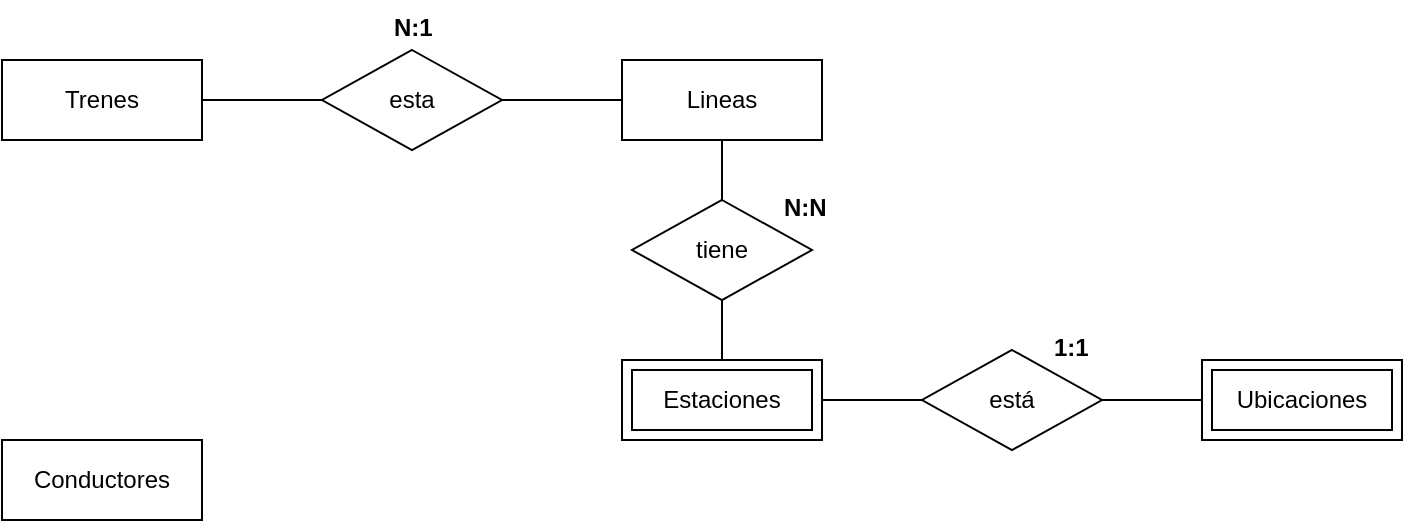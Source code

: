 <mxfile version="20.8.3" type="device"><diagram id="R2lEEEUBdFMjLlhIrx00" name="Page-1"><mxGraphModel dx="858" dy="542" grid="1" gridSize="10" guides="1" tooltips="1" connect="1" arrows="1" fold="1" page="1" pageScale="1" pageWidth="850" pageHeight="1100" math="0" shadow="0" extFonts="Permanent Marker^https://fonts.googleapis.com/css?family=Permanent+Marker"><root><mxCell id="0"/><mxCell id="1" parent="0"/><mxCell id="f5jlUfedyGNtb50vPNZC-1" value="&lt;div&gt;Lineas&lt;/div&gt;" style="whiteSpace=wrap;html=1;align=center;" vertex="1" parent="1"><mxGeometry x="350" y="170" width="100" height="40" as="geometry"/></mxCell><mxCell id="f5jlUfedyGNtb50vPNZC-2" value="Trenes" style="whiteSpace=wrap;html=1;align=center;" vertex="1" parent="1"><mxGeometry x="40" y="170" width="100" height="40" as="geometry"/></mxCell><mxCell id="f5jlUfedyGNtb50vPNZC-4" value="Estaciones" style="shape=ext;margin=3;double=1;whiteSpace=wrap;html=1;align=center;" vertex="1" parent="1"><mxGeometry x="350" y="320" width="100" height="40" as="geometry"/></mxCell><mxCell id="f5jlUfedyGNtb50vPNZC-5" value="Ubicaciones" style="shape=ext;margin=3;double=1;whiteSpace=wrap;html=1;align=center;" vertex="1" parent="1"><mxGeometry x="640" y="320" width="100" height="40" as="geometry"/></mxCell><mxCell id="f5jlUfedyGNtb50vPNZC-10" value="esta" style="shape=rhombus;perimeter=rhombusPerimeter;whiteSpace=wrap;html=1;align=center;" vertex="1" parent="1"><mxGeometry x="200" y="165" width="90" height="50" as="geometry"/></mxCell><mxCell id="f5jlUfedyGNtb50vPNZC-12" value="" style="endArrow=none;html=1;rounded=0;exitX=1;exitY=0.5;exitDx=0;exitDy=0;entryX=0;entryY=0.5;entryDx=0;entryDy=0;" edge="1" parent="1" source="f5jlUfedyGNtb50vPNZC-2" target="f5jlUfedyGNtb50vPNZC-10"><mxGeometry relative="1" as="geometry"><mxPoint x="100" y="280" as="sourcePoint"/><mxPoint x="260" y="280" as="targetPoint"/></mxGeometry></mxCell><mxCell id="f5jlUfedyGNtb50vPNZC-13" value="" style="endArrow=none;html=1;rounded=0;entryX=0;entryY=0.5;entryDx=0;entryDy=0;" edge="1" parent="1" source="f5jlUfedyGNtb50vPNZC-10" target="f5jlUfedyGNtb50vPNZC-1"><mxGeometry relative="1" as="geometry"><mxPoint x="215" y="250" as="sourcePoint"/><mxPoint x="275" y="250" as="targetPoint"/></mxGeometry></mxCell><mxCell id="f5jlUfedyGNtb50vPNZC-14" value="tiene" style="shape=rhombus;perimeter=rhombusPerimeter;whiteSpace=wrap;html=1;align=center;" vertex="1" parent="1"><mxGeometry x="355" y="240" width="90" height="50" as="geometry"/></mxCell><mxCell id="f5jlUfedyGNtb50vPNZC-16" value="" style="endArrow=none;html=1;rounded=0;entryX=0.5;entryY=1;entryDx=0;entryDy=0;exitX=0.5;exitY=0;exitDx=0;exitDy=0;" edge="1" parent="1" source="f5jlUfedyGNtb50vPNZC-14" target="f5jlUfedyGNtb50vPNZC-1"><mxGeometry relative="1" as="geometry"><mxPoint x="340" y="280" as="sourcePoint"/><mxPoint x="460" y="250" as="targetPoint"/></mxGeometry></mxCell><mxCell id="f5jlUfedyGNtb50vPNZC-17" value="" style="endArrow=none;html=1;rounded=0;entryX=0.5;entryY=1;entryDx=0;entryDy=0;exitX=0.5;exitY=0;exitDx=0;exitDy=0;" edge="1" parent="1" source="f5jlUfedyGNtb50vPNZC-4" target="f5jlUfedyGNtb50vPNZC-14"><mxGeometry relative="1" as="geometry"><mxPoint x="110" y="340" as="sourcePoint"/><mxPoint x="230" y="310" as="targetPoint"/></mxGeometry></mxCell><mxCell id="f5jlUfedyGNtb50vPNZC-18" value="" style="endArrow=none;html=1;rounded=0;entryX=0;entryY=0.5;entryDx=0;entryDy=0;exitX=1;exitY=0.5;exitDx=0;exitDy=0;" edge="1" parent="1" source="f5jlUfedyGNtb50vPNZC-4" target="f5jlUfedyGNtb50vPNZC-20"><mxGeometry relative="1" as="geometry"><mxPoint x="100" y="450" as="sourcePoint"/><mxPoint x="220" y="420" as="targetPoint"/></mxGeometry></mxCell><mxCell id="f5jlUfedyGNtb50vPNZC-19" value="" style="endArrow=none;html=1;rounded=0;entryX=0;entryY=0.5;entryDx=0;entryDy=0;exitX=1;exitY=0.5;exitDx=0;exitDy=0;" edge="1" parent="1" source="f5jlUfedyGNtb50vPNZC-20" target="f5jlUfedyGNtb50vPNZC-5"><mxGeometry relative="1" as="geometry"><mxPoint x="110" y="460" as="sourcePoint"/><mxPoint x="230" y="430" as="targetPoint"/></mxGeometry></mxCell><mxCell id="f5jlUfedyGNtb50vPNZC-20" value="está" style="shape=rhombus;perimeter=rhombusPerimeter;whiteSpace=wrap;html=1;align=center;" vertex="1" parent="1"><mxGeometry x="500" y="315" width="90" height="50" as="geometry"/></mxCell><mxCell id="f5jlUfedyGNtb50vPNZC-21" value="Conductores" style="whiteSpace=wrap;html=1;align=center;" vertex="1" parent="1"><mxGeometry x="40" y="360" width="100" height="40" as="geometry"/></mxCell><mxCell id="f5jlUfedyGNtb50vPNZC-22" value="N:1" style="text;strokeColor=none;fillColor=none;spacingLeft=4;spacingRight=4;overflow=hidden;rotatable=0;points=[[0,0.5],[1,0.5]];portConstraint=eastwest;fontSize=12;fontStyle=1" vertex="1" parent="1"><mxGeometry x="230" y="140" width="40" height="30" as="geometry"/></mxCell><mxCell id="f5jlUfedyGNtb50vPNZC-23" value="1:1" style="text;strokeColor=none;fillColor=none;spacingLeft=4;spacingRight=4;overflow=hidden;rotatable=0;points=[[0,0.5],[1,0.5]];portConstraint=eastwest;fontSize=12;fontStyle=1" vertex="1" parent="1"><mxGeometry x="560" y="300" width="40" height="30" as="geometry"/></mxCell><mxCell id="f5jlUfedyGNtb50vPNZC-24" value="N:N" style="text;strokeColor=none;fillColor=none;spacingLeft=4;spacingRight=4;overflow=hidden;rotatable=0;points=[[0,0.5],[1,0.5]];portConstraint=eastwest;fontSize=12;fontStyle=1" vertex="1" parent="1"><mxGeometry x="425" y="230" width="40" height="30" as="geometry"/></mxCell></root></mxGraphModel></diagram></mxfile>